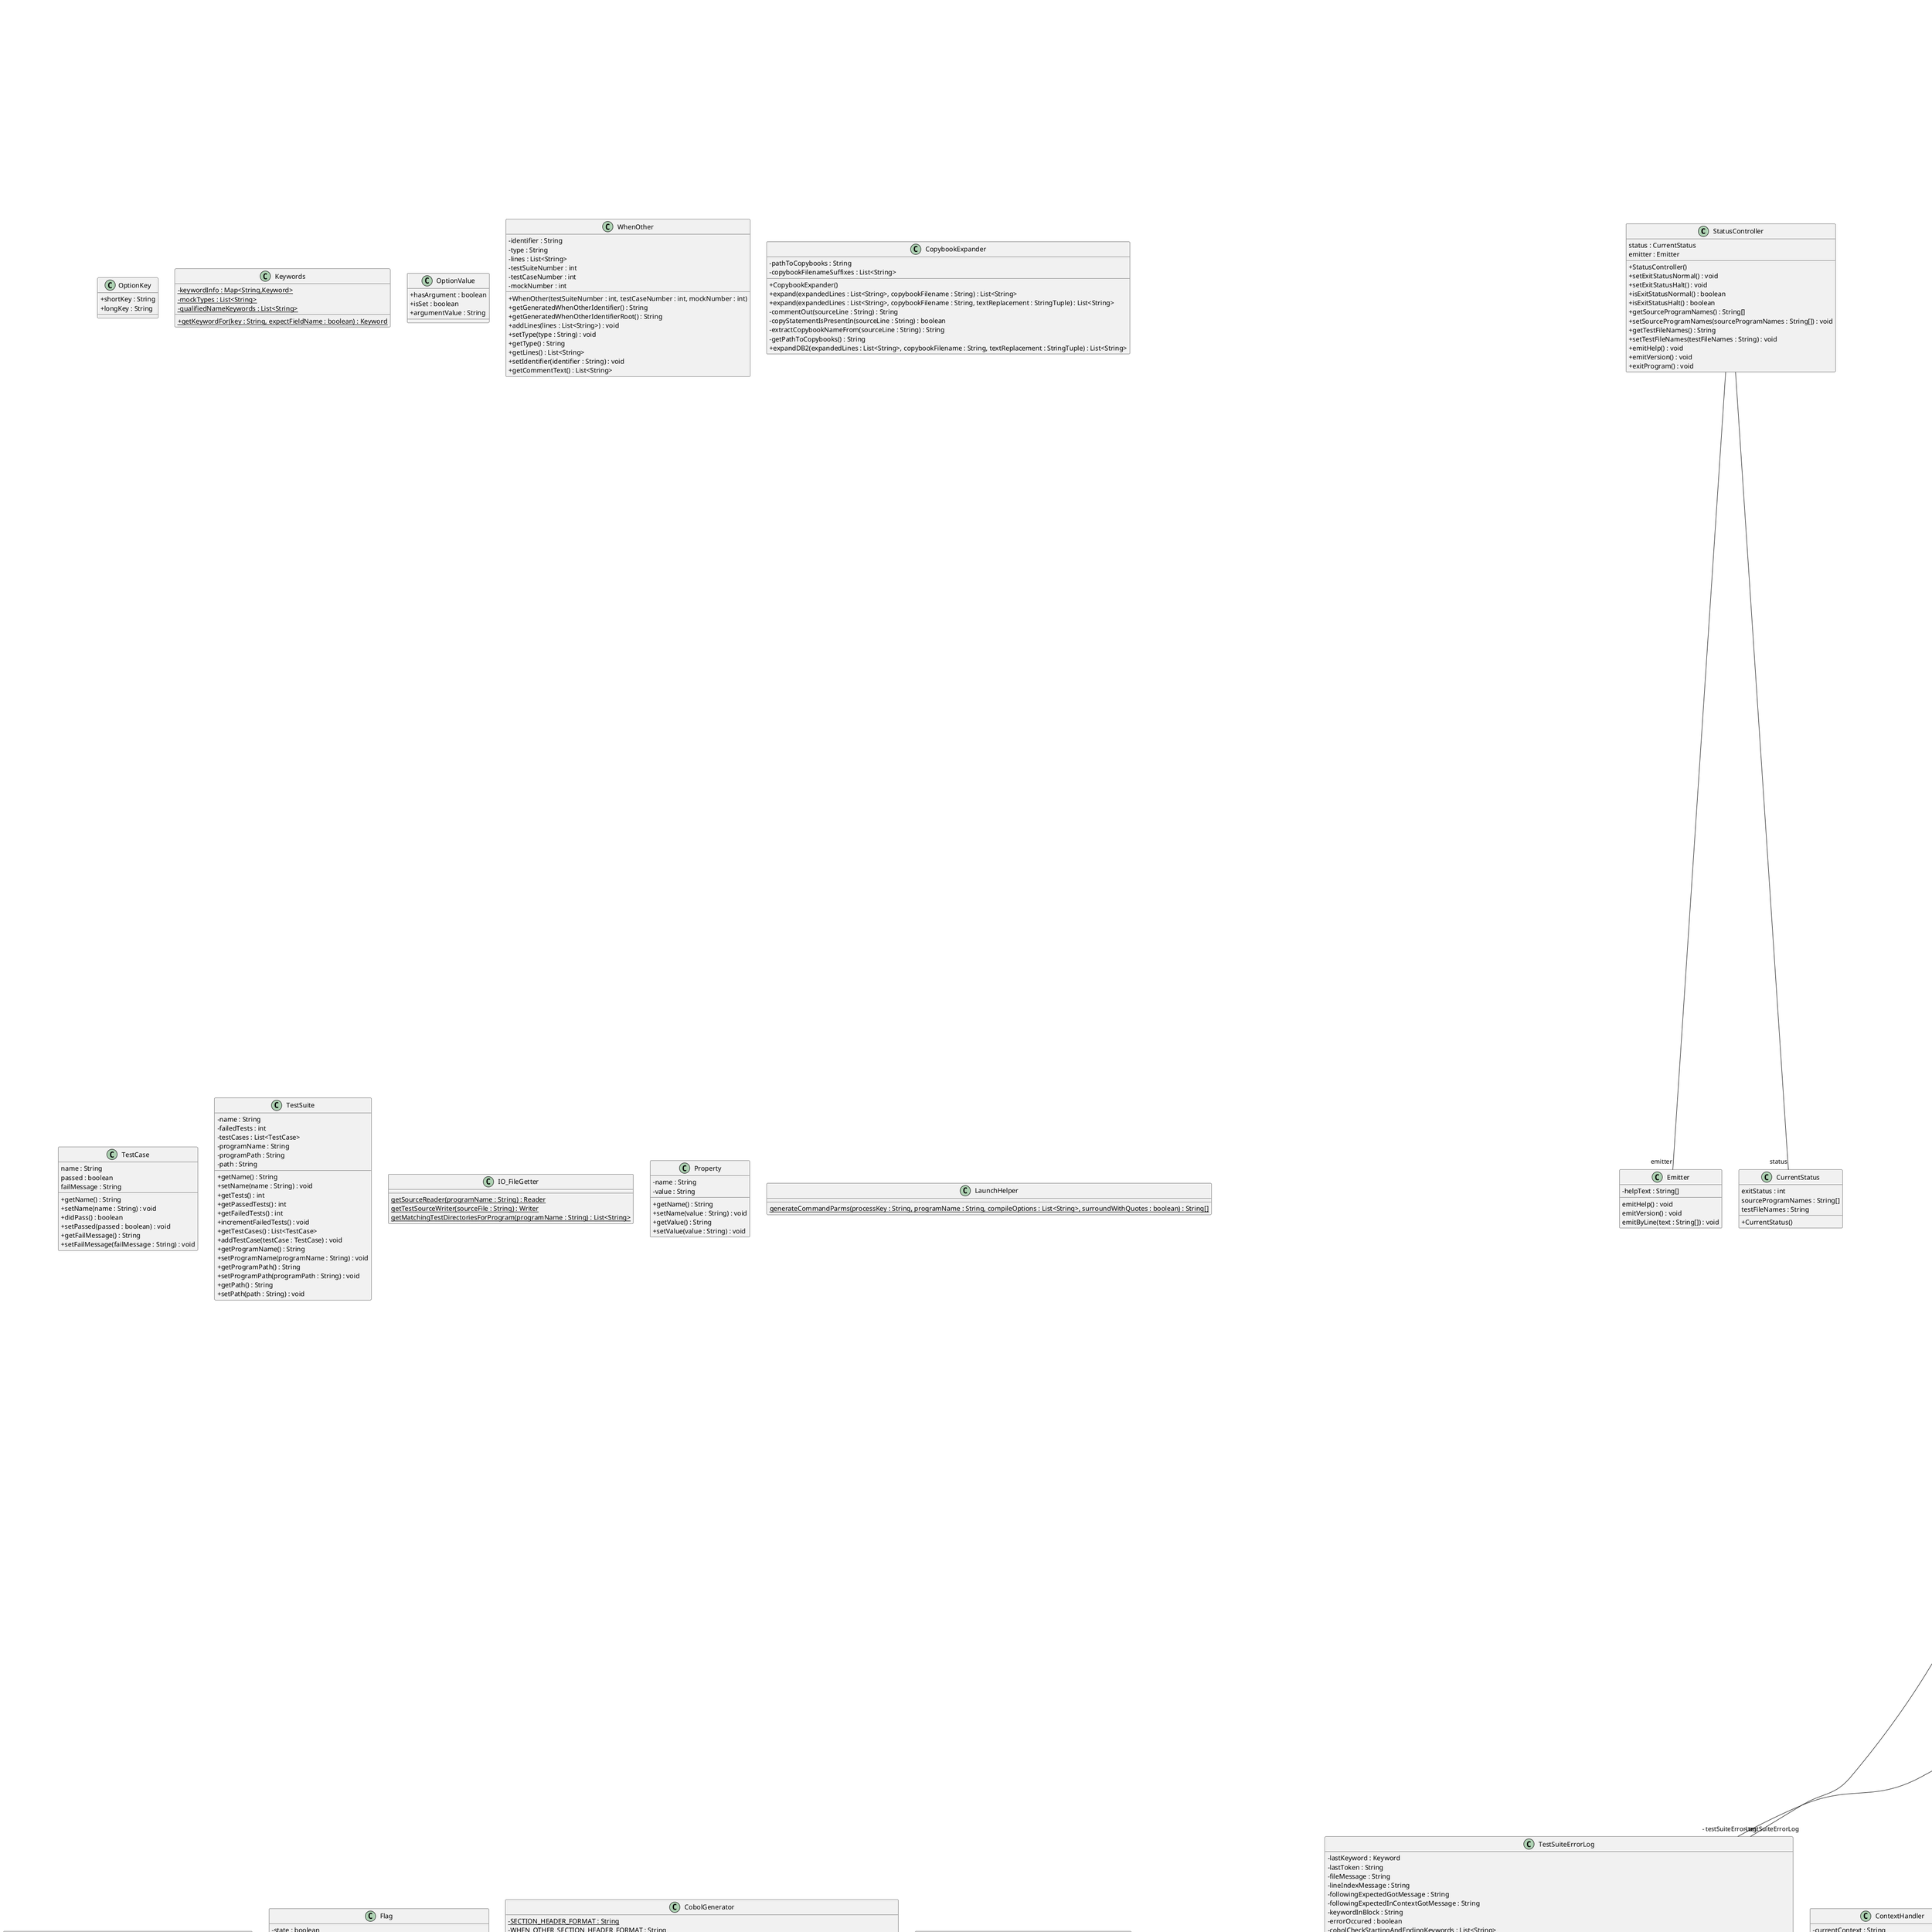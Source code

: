 @startuml
skinparam classAttributeIconSize 0
class StatusController{
status : CurrentStatus
emitter : Emitter
+ StatusController()
+ setExitStatusNormal() : void
+ setExitStatusHalt() : void
+ isExitStatusNormal() : boolean
+ isExitStatusHalt() : boolean
+ getSourceProgramNames() : String[]
+ setSourceProgramNames(sourceProgramNames : String[]) : void
+ getTestFileNames() : String
+ setTestFileNames(testFileNames : String) : void
+ emitHelp() : void
+ emitVersion() : void
+ exitProgram() : void
}
class Keyword{
- value : String
- validNextKeys : List<String>
- validNextKeysInContext : Map<String,List<String>>
- keywordAction : KeywordAction
+ Keyword(value : String, validNextKeys : List<String>, keywordAction : KeywordAction)
+ Keyword(value : String, validNextKeys : List<String>, validNextKeysInContext : Map<String,List<String>>, keywordAction : KeywordAction)
+ value() : String
+ getValidNextKeys(context : String) : List<String>
+ keywordAction() : KeywordAction
}
class VerifyMockCount{
- attachedMock : Mock
- expectedCount : String
- atLeast : boolean
- noMoreThan : boolean
- identifier : String
- type : String
- arguments : List<String>
- testSuiteFileName : String
- declarationLineNumberInOriginalFile : int
- declarationIndexNumberInOriginalFile : int
+ VerifyMockCount()
+ getExpectedCount() : String
+ isSetToAtLeast() : boolean
+ isSetToNoMoreThan() : boolean
+ getAttachedMock() : Mock
+ getIdentifier() : String
+ getType() : String
+ setType(type : String) : void
+ setIdentifier(identifier : String) : void
+ setAttachedMock(attachedMock : Mock) : void
+ setExpectedCount(expectedCount : String) : void
+ getTestSuiteFileName() : String
+ setTestSuiteFileName(testSuiteFileName : String) : void
+ getDeclarationLineNumberInOriginalFile() : int
+ setDeclarationLineNumberInOriginalFile(declarationLineNumberInOriginalFile : int) : void
+ getDeclarationIndexNumberInOriginalFile() : int
+ setDeclarationIndexNumberInOriginalFile(declarationIndexNumberInOriginalFile : int) : void
expectExact(expectedCount : String) : void
expectAtLeast(expectedCount : String) : void
expectNoMoreThan(expectedCount : String) : void
+ getArguments() : List<String>
+ addArgument(argument : String) : void
}
class OptionKey{
+ shortKey : String
+ longKey : String
}
class SectionOrParagraph{
- lines : List<String>
+ SectionOrParagraph()
addLine(line : String) : void
getLines() : List<String>
removeLines() : void
}
class LinuxProcessLauncher{
- processConfigKeyPrefix : String
+ LinuxProcessLauncher(processConfigKeyPrefix : String)
+ getProcessConfigKeyPrefix() : String
+ run(programName : String) : Process
}
LinuxProcessLauncher ..|> ProcessLauncher
class Keywords{
- {static} keywordInfo : Map<String,Keyword>
- {static} mockTypes : List<String>
- {static} qualifiedNameKeywords : List<String>
+ {static} getKeywordFor(key : String, expectFieldName : boolean) : Keyword
}
class KeywordExtractor{
- multiWordTokens : Map<String,List<String>>
- buffer : StringBuilder
- PERIOD : char
- COMMA : char
- DOUBLE_QUOTE : char
- SINGLE_QUOTE : char
- SPACE : char
- nextExpectedTokens : List<String>
- openQuote : boolean
- openParenthesis : boolean
- quoteDelimiter : char
- processingNumericLiteral : boolean
+ KeywordExtractor()
+ extractTokensFrom(sourceLine : String) : List<String>
- handleEndOfWord(sourceLine : String, tokens : List<String>, tokenOffset : int) : int
+ tokenListEndsDuringMultiToken(tokens : List<String>) : boolean
- isQuote(character : char) : boolean
- startNumericLiteral(buffer : StringBuilder, currentCharacter : char) : boolean
- isDecimalPoint(buffer : StringBuilder, currentCharacter : char, sourceLine : String, tokenOffset : int) : boolean
- getPreviousCharacterFromBuffer(buffer : StringBuilder) : char
- addTokenAndClearBuffer(buffer : StringBuilder, tokens : List<String>) : StringBuilder
}
KeywordExtractor ..|> TokenExtractor
class TableDocumentDto{
+ getDataTransferObject() : Object
- getHtmlHeader() : String
- getHtmlEnd() : String
}
TableDocumentDto --|> TableEmbedDto
class LauncherController{
- launcher : Launcher
- processOutputWriter : ProcessOutputWriter
+ LauncherController()
+ runTestProgram(programName : String, isLastRun : boolean) : int
}
class OptionValue{
+ hasArgument : boolean
+ isSet : boolean
+ argumentValue : String
}
class LineRepository{
- currentExpectFileIdentifier : String
- fileControlStatements : List<String>
- fileSectionStatements : List<String>
- fileIdentifiersAndStatuses : Map<String,String>
- copyTokens : List<String>
LineRepository()
getFileControlStatements() : List<String>
getFileSectionStatements() : List<String>
getFileIdentifiersAndStatuses() : Map<String,String>
getCopyTokens() : List<String>
setCopyTokens(copyTokens : List<String>) : void
addFileControlStatement(statement : String) : void
addFileSectionStatement(statement : String) : void
putFileIdentifierAndStatus(key : String, value : String) : void
addFileIdentifierWithNoStatus(identifier : String) : void
addStatusForLastSetIdentifier(status : String) : void
addCopyToken(token : String) : void
addAccumulatedTokensFromCopyStatementToCopyTokens(line : String) : void
addExpandedCopyStatementsToFileSectionStatements() : List<String>
addExpandedCopyDB2Statements(line : CobolLine) : List<String>
}
class WhenOther{
- identifier : String
- type : String
- lines : List<String>
- testSuiteNumber : int
- testCaseNumber : int
- mockNumber : int
+ WhenOther(testSuiteNumber : int, testCaseNumber : int, mockNumber : int)
+ getGeneratedWhenOtherIdentifier() : String
+ getGeneratedWhenOtherIdentifierRoot() : String
+ addLines(lines : List<String>) : void
+ setType(type : String) : void
+ getType() : String
+ getLines() : List<String>
+ setIdentifier(identifier : String) : void
+ getCommentText() : List<String>
}
class WriterController{
- cobolWriter : CobolWriter
+ WriterController(testSourceWriter : Writer)
+ WriterController(cobolWriter : CobolWriter)
+ startStoringLines() : void
+ stopStoringLines() : void
+ releaseStoredLines() : void
+ writeLine(line : String) : void
+ writeCommentedLine(line : String) : void
+ writeStubbedLine(line : String) : void
+ writeLines(lines : List<String>) : void
+ writeCommentedLines(lines : List<String>) : void
+ writeStubbedLines(lines : List<String>) : void
+ closeWriter(programName : String) : void
}
class WhenOtherGenerator{
- performFormat : String
generateWhenOtherCall(whenOther : WhenOther) : String
generateWhenOther(whenOther : WhenOther, withComments : boolean) : List<String>
- generateParagraphsForWhenOther(whenOther : WhenOther, withComments : boolean) : List<String>
}
class CobolReader{
- reader : BufferedReader
- state : State
- tokenExtractor : TokenExtractor
- previousLine : CobolLine
- previousMeaningfulLine : CobolLine
- currentLine : CobolLine
- nextLines : List<CobolLine>
- currentStatement : List<CobolLine>
- lineNumber : int
- lineJustEntered : String
- maxLineLength : int
+ CobolReader(sourceReader : BufferedReader)
getState() : State
getCurrentLine() : CobolLine
getPreviousLine() : CobolLine
getPreviousMeaningfulLine() : CobolLine
getCurrentStatement() : List<CobolLine>
+ getLineJustEntered() : String
hasStatementBeenRead() : boolean
getLineNumber() : int
readLine() : CobolLine
readStatementAsOneLine() : CobolLine
- setPreviousMeaningfulLine() : void
updateState() : void
close() : void
appendNextMeaningfulLineToCurrentLine(isFirstTime : Boolean) : CobolLine
appendToCurrentLine(appendString : String) : CobolLine
removePeriodFromCurrentLine() : CobolLine
addLineBeforeCurrentRead(line : String) : void
addLineAfterCurrentRead(line : String) : void
peekNextMeaningfulLine() : CobolLine
putNextLine(line : CobolLine) : void
putNextLine(line : String) : void
readTillEndOfStatement() : List<CobolLine>
readTillHitToken(token : String, ignoreTokenOnCurrentLine : boolean) : List<CobolLine>
isFlagSet(partOfProgram : String) : boolean
}
class CopybookExpander{
- pathToCopybooks : String
- copybookFilenameSuffixes : List<String>
+ CopybookExpander()
+ expand(expandedLines : List<String>, copybookFilename : String) : List<String>
+ expand(expandedLines : List<String>, copybookFilename : String, textReplacement : StringTuple) : List<String>
- commentOut(sourceLine : String) : String
- copyStatementIsPresentIn(sourceLine : String) : boolean
- extractCopybookNameFrom(sourceLine : String) : String
- getPathToCopybooks() : String
+ expandDB2(expandedLines : List<String>, copybookFilename : String, textReplacement : StringTuple) : List<String>
}
class TestSuiteParserController{
- testSuiteParser : TestSuiteParser
testSuiteConcatenator : TestSuiteConcatenator
- mockRepository : MockRepository
- beforeAfterRepo : BeforeAfterRepo
- mockGenerator : MockGenerator
- testSuiteReader : BufferedReader
- whenOtherGenerator : WhenOtherGenerator
- testSuiteErrorLog : TestSuiteErrorLog
- parsedTestSuiteLines : List<String>
- {static} workingStorageCopybookFilename : String
- {static} procedureDivisionResultCopybookFilename : String
- {static} procedureDivisionParagraphCopybookFilename : String
- {static} copyBookTokensWithPeriodAsDecimalPoint : String[]
- workingStorageHeader : String
- testCodePrefix : String
- workingStorageTestCodeHasBeenInserted : boolean
+ TestSuiteParserController(testFileNames : String)
+ TestSuiteParserController(reader : BufferedReader)
+ hasWorkingStorageTestCodeBeenInserted() : boolean
+ getWorkingStorageHeader() : String
+ concatenateTestSuites(programTestSuiteSubdirectory : String) : void
+ parseTestSuites(numericFields : NumericFields) : void
+ getWorkingStorageTestCode(fileSectionStatements : List<String>) : List<String>
+ getWorkingStorageMockCode() : List<String>
+ generateMockCountingFields() : List<String>
+ getProcedureDivisionTestCode() : List<String>
+ generateMockCountInitializer() : List<String>
+ generateMockSections(withComments : boolean) : List<String>
+ generateBeforeParagraph() : List<String>
+ generateAfterParagraph() : List<String>
+ generateBeforeAfterBranchParagraphs(withComments : boolean) : List<String>
+ generateCobolLinesForUnmockedCalls() : List<String>
+ mockExistsFor(identifier : String, type : String, arguments : List<String>) : boolean
+ generateMockPerformCalls(identifier : String, type : String, arguments : List<String>) : List<String>
+ getEndEvaluateLine() : List<String>
+ logUnusedMocks() : void
+ getBoilerplateCodeFromCopybooks(copybookFilename : String) : List<String>
+ closeTestSuiteReader() : void
+ prepareNextParse() : void
+ generateWhenOtherSectionOrParagraph(type : String, sectionOrParagraphlines : List<String>, sourceLine : String, identifier : String, withComments : boolean) : List<String>
}
class MockGenerator{
- testSuiteIdentifier : String
- testCaseIdentifier : String
- performFormat : String
- endEvaluateLine : String
- continueLine : String
+ {static} performUnMockPara : String
- countMockInitialWSHeader : String
- initializeMockCountParagraphHeader : String
generateWorkingStorageMockCountLines(mocks : List<Mock>) : List<String>
generateMockCountInitializer(mocks : List<Mock>) : List<String>
generateMockParagraphs(mocks : List<Mock>, withComments : boolean) : List<String>
generateMockPerformCalls(identifier : String, type : String, arguments : List<String>, mocks : List<Mock>) : List<String>
getEndEvaluateLine() : String
getContinueLine() : String
- generateMockCountValues(mocks : List<Mock>) : List<String>
- generateParagraphsForMock(mock : Mock, withComment : boolean) : List<String>
}
class TestCase{
name : String
passed : boolean
failMessage : String
+ getName() : String
+ setName(name : String) : void
+ didPass() : boolean
+ setPassed(passed : boolean) : void
+ getFailMessage() : String
+ setFailMessage(failMessage : String) : void
}
class Formatter{
- testSuiteKeyword : String
- passKeyword : String
- failPrefixKeyword : String
- failKeyword : String
- expectedKeyword : String
- verifyCompareKeywords : List<String>
- expectKeyword : String
- verifyKeyword : String
- testCasesExecutedText : String
- tokenExtractor : TokenExtractor
- expectTestSuiteName : boolean
- failData : String
- expectFailMessage : boolean
- expectWasMessage : boolean
- expectExpectedMessage : boolean
# dataTransferObject : DataTransferObject
- expectNumberPassed : boolean
- expectNumberFailed : boolean
+ Formatter(dataTransferObjectStyle : DataTransferObjectStyle)
+ {abstract} writeInFormat(path : String) : String
+ parseText(text : String, testSuitePackage : String) : void
- setTestCaseValues(line : String) : void
- getFailureType(line : String) : String
- instantiateBasedOnStyle(style : DataTransferObjectStyle) : DataTransferObject
}
class TestSuite{
- name : String
- failedTests : int
- testCases : List<TestCase>
- programName : String
- programPath : String
- path : String
+ getName() : String
+ setName(name : String) : void
+ getTests() : int
+ getPassedTests() : int
+ getFailedTests() : int
+ incrementFailedTests() : void
+ getTestCases() : List<TestCase>
+ addTestCase(testCase : TestCase) : void
+ getProgramName() : String
+ setProgramName(programName : String) : void
+ getProgramPath() : String
+ setProgramPath(programPath : String) : void
+ getPath() : String
+ setPath(path : String) : void
}
class Testcase{
- name : String
- assertions : String
- classname : String
- status : String
- time : String
- skipped : Skipped
- error : Error
- failure : Error
- systemOut : String
- systemErr : String
+ getSkipped() : Skipped
+ setSkipped(value : Skipped) : void
+ getError() : Error
+ setError(value : Error) : void
+ getFailure() : Error
+ setFailure(value : Error) : void
+ getSystemOut() : String
+ setSystemOut(value : String) : void
+ getSystemErr() : String
+ setSystemErr(value : String) : void
+ getName() : String
+ setName(value : String) : void
+ getAssertions() : String
+ setAssertions(value : String) : void
+ getClassname() : String
+ setClassname(value : String) : void
+ getStatus() : String
+ setStatus(value : String) : void
+ getTime() : String
+ setTime(value : String) : void
}
class IO_FileGetter{
{static} getSourceReader(programName : String) : Reader
{static} getTestSourceWriter(sourceFile : String) : Writer
{static} getMatchingTestDirectoriesForProgram(programName : String) : List<String>
}
class ArgumentHandler{
- options : Map<OptionKey,OptionValue>
- {static} LONG_OPT_PREFIX : String
- {static} SHORT_OPT_PREFIX : String
- {static} LONG_OPT_KEYWORD : String
- {static} ARGUMENT_REQUIRED_INDICATOR : char
- {static} canTakeMultipleArguments : List<String>
+ ArgumentHandler(args : String[], optionsString : String)
+ getValueFor(key : String) : String
+ isSet(key : String) : boolean
- storeOptionSettings(optionsString : String) : void
- processCommandLineArgumentArray(args : String[]) : void
+ loadArgProgramPaths() : void
- lookupOption(requestedOption : String) : OptionValue
- isKey(argValue : String) : boolean
- stripPrefix(argValue : String) : String
}
class ProcessOutputWriter{
testResultsFilePath : String
writeWasSuccesful : boolean
processInput : String
processError : String
xmlFormat : XMLFormat
htmlFormat : HTMLFormat
+ ProcessOutputWriter()
+ getTestResultsFilePath() : String
+ WriteWasSuccesful() : boolean
+ writeProcessOutputToTestResultsFile(proc : Process, format : TestOutputFormat, style : DataTransferObjectStyle, programName : String, outputToConsole : boolean, isLastRun : boolean) : void
- getProcessOut(proc : Process) : void
- writeOutPutToConsole() : void
- writeProcessOutputToFile(path : String) : boolean
- writeProcessOutputWithFormat(formatter : Formatter, programName : String, writeToFile : boolean) : void
- cleanupOldTestResults() : void
}
class Property{
- name : String
- value : String
+ getName() : String
+ setName(value : String) : void
+ getValue() : String
+ setValue(value : String) : void
}
class State{
- flags : Map<String,Flag>
+ State()
+ getFlags() : Map<String,Flag>
+ setFlagFor(key : String) : void
+ unsetFlagFor(key : String) : void
+ isFlagSetFor(key : String) : boolean
- mutuallyExclusiveFlagsFor(token : String, mutuallyExclusiveTokens : String) : void
- dependentFlagsFor(token : String, dependentTokens : String) : void
}
class LaunchHelper{
{static} generateCommandParms(processKey : String, programName : String, compileOptions : List<String>, surroundWithQuotes : boolean) : String[]
}
class CobolWriter{
writer : Writer
- currentLineIsComment : boolean
- maxLineLength : int
- storeLines : boolean
- storedLines : List<String>
- stubTag : String
+ CobolWriter(writer : Writer)
writeLine(line : String) : void
+ startStoringLines() : void
+ stopStoringLines() : void
+ releaseStoredLines() : void
writeCommentedLine(line : String) : void
writeStubbedLine(line : String) : void
writeFormattedLine(format : String, args : Object) : void
writeLines(lines : List<String>) : void
writeCommentedLines(lines : List<String>) : void
writeStubbedLines(lines : List<String>) : void
close() : void
- writeMultiLine(line : String, isComment : boolean, isRecursiveCall : boolean) : void
- getStringContinuationSign(line1 : String, line2 : String) : char
}
class PrepareMergeController{
+ {static} getSourceReader(programName : String) : Reader
+ {static} getTestSourceWriter(sourceFile : String) : Writer
+ {static} getTestSourceOutPath() : String
+ {static} getMatchingTestDirectoriesForProgram(programName : String) : List<String>
}
class Flag{
- state : boolean
- mutuallyExclusiveFlags : List<Flag>
- dependentFlags : List<Flag>
+ Flag()
+ setMutuallyExclusiveFlags(mutuallyExclusiveFlags : List<Flag>) : void
+ setDependentFlags(dependentFlags : List<Flag>) : void
+ isSet() : boolean
+ set() : void
+ unset() : void
}
class Launcher{
launchProgram(launcher : ProcessLauncher, programPath : String, postLaunchAction : Consumer<Process>) : int
launchProgram(launcher : ProcessLauncher, programPath : String) : int
+ getPlatformSpecificLauncher(platform : Platform) : ProcessLauncher
}
class ArgumentHandlerController{
argumentHandler : ArgumentHandler
+ ArgumentHandlerController(args : String[])
+ ArgumentHandlerController(args : String[], optionsString : String)
+ loadSettingsFromArguments() : void
+ isKeySet(key : String) : boolean
+ getKeyValue(key : String) : String
}
class Testsuite{
- name : String
- tests : String
- disabled : String
- errors : String
- failures : String
- hostname : String
- testsuiteId : String
- testsuitePackage : String
- skipped : String
- time : String
- timestamp : String
- properties : Properties
- testcase : List<Testcase>
- systemOut : String
- systemErr : String
+ getProperties() : Properties
+ setProperties(value : Properties) : void
+ getTestcase() : List<Testcase>
+ setTestcase(value : List<Testcase>) : void
+ addTestCase(value : Testcase) : void
+ getSystemOut() : String
+ setSystemOut(value : String) : void
+ getSystemErr() : String
+ setSystemErr(value : String) : void
+ getName() : String
+ setName(value : String) : void
+ getTests() : String
+ setTests(value : String) : void
+ getDisabled() : String
+ setDisabled(value : String) : void
+ getErrors() : String
+ setErrors(value : String) : void
+ getFailures() : String
+ setFailures(value : String) : void
+ getHostname() : String
+ setHostname(value : String) : void
+ getID() : String
+ setID(value : String) : void
+ getTestsuitePackage() : String
+ setTestsuitePackage(value : String) : void
+ getSkipped() : String
+ setSkipped(value : String) : void
+ getTime() : String
+ setTime(value : String) : void
+ getTimestamp() : String
+ setTimestamp(value : String) : void
}
class Emitter{
- helpText : String[]
emitHelp() : void
emitVersion() : void
emitByLine(text : String[]) : void
}
class EnvironmentSetup{
loadConfigurationSettings(configFileFromCommandLine : String) : void
setLogLevel(logLevelFromCommandLine : String) : void
}
class XMLFormat{
+ XMLFormat(dataTransferObjectStyle : DataTransferObjectStyle)
+ writeInFormat(path : String) : String
}
XMLFormat --|> Formatter
class BeforeAfterRepo{
beforeEachItems : List<BeforeAfterItem>
beforeEachEvaluationGenerator : EvaluationGenerator
afterEachItems : List<BeforeAfterItem>
afterEachEvaluationGenerator : EvaluationGenerator
testCodePrefix : String
- {static} BEFORE_EACH_BRANCH_NAME : String
- {static} AFTER_EACH_BRANCH_NAME : String
- {static} TESTSUITE_NAME_VARIABLE : String
- {static} PERFORM_LINE : String
- {static} BEFORE_EACH_PARAGRAPH_NAME : String
- {static} AFTER_EACH_PARAGRAPH_NAME : String
+ BeforeAfterRepo()
addBeforeEachItem(id : int, testSuiteName : String, lines : List<String>) : void
addAfterEachItem(id : int, testSuiteName : String, lines : List<String>) : void
getBeforeEachParagraphLines() : List<String>
getAfterEachParagraphLines() : List<String>
getAllBranchingParagraphs(withComments : boolean) : List<String>
}
class MockRepository{
- mocks : List<Mock>
+ addMock(mock : Mock) : void
+ getMocks() : List<Mock>
+ mockExistsFor(identifier : String, type : String, arguments : List<String>) : boolean
+ getMockFor(identifier : String, type : String, testSuite : String, testCase : String, arguments : List<String>) : Mock
- mockAlreadyExist(mock : Mock) : boolean
}
class DataTransferObject{
testSuiteIndex : int
testCaseIndex : int
testInstance : TestInstance
lastProgram : String
+ moveToNextTestSuite() : void
+ moveToNextTestCase() : void
+ getDataTransferObject() : Object
+ setNumberOfAllTests(numberofTests : String) : void
+ setNumberOffAllFailures(numberOfFailures : String) : void
+ setCurrentTestSuiteName(name : String) : void
+ setCurrentTestSuiteTests(numberofTests : String) : void
+ setCurrentTestSuiteFailures(numberOfFailures : String) : void
+ setCurrentTestSuitePackage(testSuitePackage : String) : void
+ setCurrentTestCaseName(name : String) : void
+ setCurrentTestCaseFailure(message : String, type : String) : void
+ setCounts() : void
+ setCurrentTestCaseErrorMessage(message : String, type : String) : void
}
class JUnitDto{
- testsuites : Testsuites
+ getTestsuites() : Testsuites
+ setTestsuites(value : Testsuites) : void
+ setTestCounts() : void
+ moveToNextTestSuite() : void
+ moveToNextTestCase() : void
+ getDataTransferObject() : Object
+ setNumberOfAllTests(numberofTests : String) : void
+ setNumberOffAllFailures(numberOfFailures : String) : void
+ setCurrentTestSuiteName(name : String) : void
+ setCurrentTestSuiteTests(numberofTests : String) : void
+ setCurrentTestSuiteFailures(numberOfFailures : String) : void
+ setCurrentTestSuitePackage(testSuitePackage : String) : void
+ setCurrentTestCaseName(name : String) : void
+ setCurrentTestCaseFailure(message : String, type : String) : void
+ setCurrentTestCaseErrorMessage(message : String, type : String) : void
}
JUnitDto --|> DataTransferObject
class Error{
- message : String
- type : String
- text : String
+ getMessage() : String
+ setMessage(value : String) : void
+ getType() : String
+ setType(value : String) : void
+ getText() : String
+ setText(value : String) : void
}
class CobolGenerator{
- {static} SECTION_HEADER_FORMAT : String
- {static} WHEN_OTHER_SECTION_HEADER_FORMAT : String
- {static} PARAGRAPH_HEADER_FORMAT : String
- {static} ENDING_PERIOD : String
{static} generateParagraphLines(identifier : String, commentLines : List<String>, bodyLines : List<String>) : List<String>
{static} generateCommentBlock(body : String) : List<String>
{static} getInjectStartTagComment() : String
{static} getInjectEndTagComment() : String
{static} getContinueStatement() : String
{static} addStartAndEndTags(lines : List<String>) : void
{static} generateWhenOtherLines(identifier : String, type : String, commentLines : List<String>, bodyLines : List<String>) : List<String>
}
class HTMLFormat{
+ HTMLFormat(dataTransferObjectStyle : DataTransferObjectStyle)
+ writeInFormat(path : String) : String
}
HTMLFormat --|> Formatter
class BeforeAfterItem{
name : String
testSuite : String
lines : List<String>
BeforeAfterItem(name : String, testSuite : String, lines : List<String>)
}
class TestSuiteErrorLog{
- lastKeyword : Keyword
- lastToken : String
- fileMessage : String
- lineIndexMessage : String
- followingExpectedGotMessage : String
- followingExpectedInContextGotMessage : String
- keywordInBlock : String
- errorOccured : boolean
- cobolCheckStartingAndEndingKeywords : List<String>
- errorLogPath : String
- errorLogMessages : String
+ TestSuiteErrorLog()
+ hasErrorOccured() : boolean
+ getErrorMessages() : String
+ getLastKeywordValue() : String
+ checkExpectedTokenSyntax(currentKeyword : Keyword, currentToken : String, currentFile : String, lineNumber : int, lineIndex : int) : boolean
+ checkSyntaxInsideBlock(blockKeyword : String, cobolLines : List<String>, tokenExtractor : TokenExtractor, currentFile : String, lineNumber : int) : void
+ logIdenticalMocks(mock : Mock) : void
+ logVerifyReferencesNonExistentMock(verify : VerifyMockCount) : void
+ logUnusedMocks(mocks : List<Mock>) : void
+ logVariableTypeMismatch(expectedType : String, actualType : String, currentFile : String, lineNumber : int, lineIndex : int) : void
- outputError(error : String) : void
- displayErrorType(errorType : ErrorTypes) : String
- getTestSuiteParserErrorLogPath() : String
- initializeTestSuiteErrorLogWriter(path : String) : void
}
class EvaluationItem{
arguments : String[]
lines : String[]
EvaluationItem(lines : String[], arguments : String)
}
class ContextHandler{
- {static} currentContext : String
- {static} keyword : Keyword
- {static} startAndEndOfContexts : Map<String,List<String>>
+ {static} tryEnterContext(keyword : String) : void
+ {static} tryExitingContext(keyword : String) : void
+ {static} forceContextExit() : void
+ {static} insideOfContext() : boolean
+ {static} getCurrentContext() : String
+ {static} doesKeyEndContext(key : String) : boolean
}
class Mock{
- identifier : String
- type : String
- lines : List<String>
- arguments : List<String>
- scope : MockScope
- isUsed : boolean
- testSuiteName : String
- testCaseName : String
- testSuiteNumber : int
- testCaseNumber : int
- mockNumber : int
- testSuiteFileName : String
- declarationLineNumberInOriginalFile : int
- declarationIndexNumberInOriginalFile : int
+ Mock(testSuiteName : String, testCaseName : String, testSuiteNumber : int, testCaseNumber : int, mockNumber : int)
+ getGeneratedMockIdentifierRoot() : String
+ getGeneratedMockIdentifier() : String
+ getGeneratedMockCountIdentifier() : String
+ getGeneratedMockCountExpectedIdentifier() : String
+ getGeneratedMockStringIdentifierName() : String
+ getMockDisplayString() : String
+ getMockDescription() : String
+ getCommentText() : List<String>
+ getIdentifier() : String
+ getType() : String
+ getLines() : List<String>
+ getArguments() : List<String>
+ getScope() : MockScope
+ isUsed() : boolean
+ getTestSuiteName() : String
+ getTestCaseName() : String
+ setIdentifier(identifier : String) : void
+ setType(type : String) : void
+ setScope(scope : MockScope) : void
+ markAsUsed() : void
+ addLine(line : String) : void
+ addLines(lines : List<String>) : void
+ addArgument(argument : String) : void
+ getTestSuiteFileName() : String
+ setTestSuiteFileName(testSuiteFileName : String) : void
+ getDeclarationLineNumberInOriginalFile() : int
+ setDeclarationLineNumberInOriginalFile(declarationLineNumberInOriginalFile : int) : void
+ getDeclarationIndexNumberInOriginalFile() : int
+ setDeclarationIndexNumberInOriginalFile(declarationIndexNumberInOriginalFile : int) : void
- getArgumentText() : String
}
class Properties{
- property : List<Property>
+ getProperty() : List<Property>
+ setProperty(value : List<Property>) : void
}
class EnvironmentSetupController{
environmentSetup : EnvironmentSetup
+ EnvironmentSetupController()
+ runSetup(configFileFromCommandLine : String, logLevelFromCommandLine : String) : void
}
class InterpreterController{
- reader : CobolReader
- lineRepository : LineRepository
- numericFields : NumericFields
- tokenExtractor : TokenExtractor
- hasReadLine : boolean
- possibleMockIdentifier : String
- possibleMockType : String
- possibleMockArgs : List<String>
- extractedCopyBook : List<String>
- insideSectionOrParagraphMockBody : boolean
- currentDataStructure : TreeMap<Integer,String>
- stubTag : String
- sectionOrParagraph : SectionOrParagraph
+ InterpreterController(sourceReader : BufferedReader)
+ getFileSectionStatements() : List<String>
+ getFileControlStatements() : List<String>
+ getFileIdentifiersAndStatuses() : Map<String,String>
+ getCopyTokens() : List<String>
+ getNumericFieldDataTypeFor(fieldName : String) : DataType
+ getNumericFields() : NumericFields
+ getTokensForCurrentLine() : List<String>
+ getCurrentStatement() : List<String>
+ getCurrentLineAsStatement() : CobolLine
+ hasStatementBeenRead() : boolean
+ isReading(partOfProgram : String) : boolean
+ didLineJustEnter(partOfProgram : String) : boolean
+ hasReaderStateChanged() : boolean
+ currentLineContains(str : String) : boolean
+ isCurrentComponentMockable() : boolean
+ getPossibleMockIdentifier() : String
+ getPossibleMockType() : String
+ getPossibleMockArgs() : List<String>
+ isInsideSectionOrParagraphMockBody() : boolean
+ setInsideSectionOrParagraphMockBody(insideSectionOrParagraphMockBody : boolean) : void
+ shouldCurrentLineBeParsed() : boolean
+ shouldCurrentLineBeStubbed() : boolean
+ shouldCurrentStatementBeStubbed() : boolean
+ isCurrentLineEndingSectionOrParagraph() : boolean
+ isCurrentLineEndingWorkingStorageSection() : boolean
+ canWriteEndEvaluateBeforeCurrentLine() : boolean
+ interpretNextLine() : String
+ closeReader() : void
- updateDependencies(line : CobolLine) : void
- updateDecimalPointIsComma(line : CobolLine) : void
- updateReplaceStatement(line : CobolLine) : void
- updatePossibleMock(line : CobolLine) : void
- updatePossibleStub(line : CobolLine) : void
- tryReadBatchFileIOStatement() : void
- updateNumericFields(line : CobolLine) : void
- generateVariableNameBasedOnDataStructure(dataStructure : TreeMap<Integer,String>) : String
- updateLineRepository(line : CobolLine) : void
- updateLineRepoBySelectToken(line : CobolLine) : void
- updateLineRepoByFileStatusToken(line : CobolLine) : void
- updateLineRepoByCopyStatement() : void
- updateCBLOptions(line : CobolLine) : void
- peekNextMeaningfulLineAndGetTokenAtIndex0() : String
- convertToStrings(lines : List<CobolLine>) : List<String>
- resetPossibleMockValues() : void
+ getSectionOrParagraphLines() : List<String>
+ removeSectionOrParagraphLines() : void
+ addSectionOrParagraphLine() : void
+ addSectionOrParagraphLine(line : String) : void
+ addSectionOrParagraphLines(lines : List<String>) : void
}
class TestInstance{
- testSuites : List<TestSuite>
- testingPrograms : String
- testSuiteNumber : int
- testSuiteNumberFailed : int
- testCaseNumber : int
- testCaseNumberFailed : int
+ getTestSuites() : List<TestSuite>
+ addTestSuite(testSuite : TestSuite) : void
+ getTestingPrograms() : String
+ getTestSuiteNumber() : int
+ getTestSuiteNumberPassed() : int
+ getTestSuiteNumberFailed() : int
+ incrementFailedTestSuites() : void
+ getTestCaseNumber() : int
+ getTestCaseNumberPassed() : int
+ getTestCaseNumberFailed() : int
}
class StringTokenizerExtractor{
- {static} delimiters : String
- {static} expectedTokens : Map<String,List<String>>
+ StringTokenizerExtractor()
+ extractTokensFrom(sourceLine : String) : List<String>
- swapStringsOutWithMappedTokens(line : String, stringTokensToString : Map<String,String>) : String
- swapMappedTokensOutWithSavedStrings(tokens : List<String>, stringTokensToString : Map<String,String>) : void
}
StringTokenizerExtractor ..|> TokenExtractor
class WindowsProcessLauncher{
- processConfigKeyPrefix : String
+ WindowsProcessLauncher(processConfigKeyPrefix : String)
+ getProcessConfigKeyPrefix() : String
+ run(programName : String) : Process
}
WindowsProcessLauncher ..|> ProcessLauncher
class CurrentStatus{
exitStatus : int
sourceProgramNames : String[]
testFileNames : String
+ CurrentStatus()
}
class Skipped{
- message : String
+ getMessage() : String
+ setMessage(value : String) : void
}
class TestSuiteParser{
- keywordExtractor : KeywordExtractor
- testSuiteWritingStyle : TestSuiteWritingStyle
- testSuiteTokens : List<String>
- testNamesHierarchy : HashMap<String,HashSet<String>>
- currentTestSuiteLine : String
- fileLineNumber : int
- fileLineIndexNumber : int
- currentTestSuiteRealFile : String
- oldTestSuiteRealFile : String
- currentFieldName : String
- testSuiteErrorLog : TestSuiteErrorLog
- beforeAfterRepo : BeforeAfterRepo
mockRepository : MockRepository
- currentMock : Mock
- parsingDataUsing : String
- mockNumber : int
- expectMockIdentifier : boolean
expectUsing : boolean
expectMockArguments : boolean
- ignoreCobolStatementAndFieldNameKeyAction : boolean
- currentVerify : VerifyMockCount
- verifyInProgress : boolean
- testCodePrefix : String
- emptyTestSuite : boolean
- cobolStatementInProgress : boolean
- expectInProgress : boolean
- toBeInProgress : boolean
- boolean88LevelCompare : boolean
- expectTestsuiteName : boolean
- expectTestcaseName : boolean
- fieldNameForExpect : String
- possibleQualifiedName : boolean
- expectQualifiedName : boolean
- expectedValueToCompare : String
- reverseCompare : boolean
- greaterThanComparison : boolean
- lessThanComparison : boolean
- nextAction : KeywordAction
- currentTestSuiteName : String
- testSuiteNumber : int
- currentTestCaseName : String
- testCaseNumber : int
- expectNumericCompare : boolean
- whenOtherNumber : int
- {static} COBOL_PERFORM_INITIALIZE : String
- {static} COBOL_DISPLAY_TESTSUITE : String
- {static} COBOL_DISPLAY_NAME : String
- {static} COBOL_STORE_TESTCASE_NAME_1 : String
- {static} COBOL_STORE_TESTCASE_NAME_2 : String
- {static} COBOL_STORE_TESTSUITE_NAME_1 : String
- {static} COBOL_STORE_TESTSUITE_NAME_2 : String
- {static} COBOL_PERFORM_BEFORE : String
- {static} COBOL_PERFORM_INITIALIZE_MOCK_COUNT : String
- {static} COBOL_INCREMENT_TEST_CASE_COUNT : String
- {static} COBOL_SET_NORMAL_OR_REVERSE_COMPARE : String
- {static} COBOL_SET_COMPARE_NUMERIC : String
- {static} COBOL_SET_COMPARE_88_LEVEL : String
- {static} COBOL_SET_RELATION : String
- {static} COBOL_MOVE_FIELDNAME_TO_ACTUAL : String
- {static} COBOL_MOVE_FIELDNAME_TO_ACTUAL_NUMERIC : String
- {static} COBOL_MOVE_EXPECTED_ALPHANUMERIC_LITERAL_1 : String
- {static} COBOL_MOVE_EXPECTED_ALPHANUMERIC_LITERAL_2 : String
- {static} COBOL_MOVE_EXPECTED_NUMERIC_LITERAL : String
- {static} COBOL_SET_ACTUAL_88_VALUE_1 : String
- {static} COBOL_SET_ACTUAL_88_VALUE_2 : String
- {static} COBOL_SET_ACTUAL_88_VALUE_3 : String
- {static} COBOL_SET_ACTUAL_88_VALUE_4 : String
- {static} COBOL_SET_ACTUAL_88_VALUE_5 : String
- {static} COBOL_SET_ACTUAL_88_VALUE_6 : String
- {static} COBOL_SET_ACTUAL_88_VALUE_7 : String
- {static} COBOL_SET_EXPECTED_88_VALUE_1 : String
- {static} COBOL_SET_EXPECTED_88_VALUE_2 : String
- {static} COBOL_SET_EXPECTED_88_VALUE_3 : String
- {static} COBOL_SET_EXPECTED_88_VALUE_4 : String
- {static} COBOL_SET_EXPECTED_88_VALUE_5 : String
- {static} COBOL_SET_EXPECTED_88_VALUE : String
- {static} COBOL_SET_ALPHANUMERIC_COMPARE : String
- {static} COBOL_CHECK_EXPECTATION : String
- {static} COBOL_PERFORM_AFTER : String
- {static} ELEVEN_LEADING_SPACES : String
- {static} COBOL_SET_ACTUAL_MOCK_ACCESSES : String
- {static} COBOL_SET_EXPECTED_MOCK_ACCESSES : String
- {static} COBOL_SET_MOCK_OPERATION : String
- {static} COBOL_SET_VERIFY_EXACT : String
- {static} COBOL_SET_VERIFY_AT_LEAST : String
- {static} COBOL_SET_VERIFY_NO_MORE_THAN : String
- {static} COBOL_PERFORM_ASSERT_ACCESS : String
- {static} COBOL_MOVE : String
- {static} RELATION_EQ : String
- {static} RELATION_GT : String
- {static} RELATION_LT : String
- {static} NORMAL : String
- {static} REVERSE : String
- cobolStatement : StringBuffer
- numericFields : NumericFields
+ TestSuiteParser(keywordExtractor : KeywordExtractor, mockRepository : MockRepository, beforeAfterRepo : BeforeAfterRepo, testSuiteErrorLog : TestSuiteErrorLog)
+ getParsedTestSuiteLines(testSuiteReader : BufferedReader, numericFieldsList : NumericFields) : List<String>
+ containStopValue(testSuiteToken : String) : boolean
- removeToken(lines : List<String>, token : String) : List<String>
- getNextTokenFromTestSuite(testSuiteReader : BufferedReader) : String
- readNextLineFromTestSuite(testSuiteReader : BufferedReader) : String
- getWritingStyleOfLine(line : String) : TestSuiteWritingStyle
- handleEndOfMockStatement(testSuiteReader : BufferedReader, testSuiteToken : String, skipCurrentToken : boolean, tracker : TokenTracker) : void
+ handleEndOfVerifyStatement(parsedTestSuiteLines : List<String>, tracker : TokenTracker) : void
- getCallArgument(referenceType : String, value : String) : String
+ getTestInitializationLine() : String
+ addTestSuiteNamelines(testSuiteName : String, parsedTestSuiteLines : List<String>) : void
+ addTestCaseNameLines(testCaseName : String, parsedTestSuiteLines : List<String>) : void
+ addPerformBeforeEachLine(parsedTestSuiteLines : List<String>) : void
+ addPerformAfterEachLine(parsedTestSuiteLines : List<String>) : void
addIncrementTestCaseCountLine(parsedTestSuiteLines : List<String>) : void
addTestCodeForAssertion(parsedTestSuiteLines : List<String>, numericFields : NumericFields) : void
addTestCodeFor88LevelEqualityCheck(parsedTestSuiteLines : List<String>) : void
addSetNormalOrReverseCompare(parsedTestSuiteLines : List<String>) : void
addLinesForCurrentVerifyStatement(parsedTestSuiteLines : List<String>) : void
addFinalLines(parsedTestSuiteLines : List<String>) : void
fieldIsANumericDataType(fieldNameForExpect : String) : boolean
appendTokenToCobolStatement(testSuiteToken : String) : void
addUserWrittenCobolStatement(parsedTestSuiteLines : List<String>) : void
- getLinesUntilKeywordHit(testSuiteReader : BufferedReader, endingKeyword : String, currentKey : String, skipCurrentToken : boolean) : List<String>
- initializeCobolStatement() : void
+ getCurrentTestSuiteName() : String
+ getCurrentTestCaseName() : String
+ getCobolStatement() : String
+ getCurrentFieldName() : String
+ getWhenOtherSectionOrParagraph(type : String, lines : List<String>, itdentifier : String, withComments : boolean) : WhenOther
}
class TokenTracker{
summizedTokensForArgument : String
parseDataUsingForSummizedTokens : String
lastAddedTokenToArgumentIsQualifier : boolean
+ reset() : void
+ toString() : String
}
class TableEmbedDto{
result : String
- htmlCharacterEntityMap : Map<String,String>
+ getDataTransferObject() : Object
- getHeader() : String
- getTime() : String
- getTestOverView() : String
- generateHtmlForTestSuite(testSuite : TestSuite) : String
- formatGeneratedArtifacts(testSuite : TestSuite) : String
- generateHtmlForTestCase(testCase : TestCase) : String
- initializeHtmlCharacterEntitiesMap() : void
- setHtmlCharacterEnities(input : String) : String
}
TableEmbedDto --|> DataTransferObject
class Testsuites{
- disabled : String
- errors : String
- failures : String
- name : String
- tests : String
- time : String
- testsuite : List<Testsuite>
+ getTestsuites() : List<Testsuite>
+ setTestsuite(value : List<Testsuite>) : void
+ addTestSuite(value : Testsuite) : void
+ getDisabled() : String
+ setDisabled(value : String) : void
+ getErrors() : String
+ setErrors(value : String) : void
+ getFailures() : String
+ setFailures(value : String) : void
+ getName() : String
+ setName(value : String) : void
+ getTests() : String
+ setTests(value : String) : void
+ getTime() : String
+ setTime(value : String) : void
}
class EvaluationGenerator{
- EVALUATE_START : String
- WHEN_FORMAT1 : String
- WHEN_FORMAT2 : String
- PERFORM_FORMAT : String
- WHEN_OTHER_LINE : String
- END_EVALUATE_LINE : String
- ANY_KEYWORD : String
- ALSO_KEYWORD : String
argumentIdentifiers : String[]
evaluationItems : List<EvaluationItem>
+ EvaluationGenerator(argumentIdentifiers : String)
+ containsItems() : boolean
+ addEvaluationItem(line : String, arguments : String) : void
+ addEvaluationItem(lines : String[], arguments : String) : void
+ getEvaluationLines(withWhenOther : boolean, whenOtherLines : Collection<String>, withEndEvaluate : boolean) : List<String>
- getEvaluationHeader() : List<String>
- getEvaluationBody() : List<String>
}
class TestSuiteConcatenator{
- testFileNames : String
+ TestSuiteConcatenator(testFileNames : String)
concatenateTestSuites(programTestSuiteSubdirectory : String) : Reader
}
StatusController--"status" CurrentStatus
StatusController--"emitter" Emitter
Keyword--"- keywordAction" KeywordAction
VerifyMockCount--"- attachedMock" Mock
LauncherController--"- launcher" Launcher
LauncherController--"- processOutputWriter" ProcessOutputWriter
WriterController--"- cobolWriter" CobolWriter
CobolReader--"- state" State
TestSuiteParserController--"- testSuiteParser" TestSuiteParser
TestSuiteParserController--"testSuiteConcatenator" TestSuiteConcatenator
TestSuiteParserController--"- mockRepository" MockRepository
TestSuiteParserController--"- beforeAfterRepo" BeforeAfterRepo
TestSuiteParserController--"- mockGenerator" MockGenerator
TestSuiteParserController--"- whenOtherGenerator" WhenOtherGenerator
TestSuiteParserController--"- testSuiteErrorLog" TestSuiteErrorLog
Formatter--"# dataTransferObject" DataTransferObject
Testcase--"- skipped" Skipped
Testcase--"- error" Error
Testcase--"- failure" Error
ProcessOutputWriter--"xmlFormat" XMLFormat
ProcessOutputWriter--"htmlFormat" HTMLFormat
ArgumentHandlerController--"argumentHandler" ArgumentHandler
Testsuite--"- properties" Properties
BeforeAfterRepo--"beforeEachEvaluationGenerator" EvaluationGenerator
BeforeAfterRepo--"afterEachEvaluationGenerator" EvaluationGenerator
DataTransferObject--"testInstance" TestInstance
JUnitDto--"- testsuites" Testsuites
TestSuiteErrorLog--"- lastKeyword" Keyword
ContextHandler--"- {static} keyword" Keyword
Mock--"- scope" MockScope
EnvironmentSetupController--"environmentSetup" EnvironmentSetup
InterpreterController--"- reader" CobolReader
InterpreterController--"- lineRepository" LineRepository
InterpreterController--"- sectionOrParagraph" SectionOrParagraph
TestSuiteParser--"- keywordExtractor" KeywordExtractor
TestSuiteParser--"- testSuiteWritingStyle" TestSuiteWritingStyle
TestSuiteParser--"- testSuiteErrorLog" TestSuiteErrorLog
TestSuiteParser--"- beforeAfterRepo" BeforeAfterRepo
TestSuiteParser--"mockRepository" MockRepository
TestSuiteParser--"- currentMock" Mock
TestSuiteParser--"- currentVerify" VerifyMockCount
TestSuiteParser--"- nextAction" KeywordAction
interface ProcessLauncher{
getProcessConfigKeyPrefix() : String
run(programName : String) : Process
}
enum Area{
NONE
SEQUENCE_NUMBER
INDICATOR
A
B
}
enum MockScope{
Local
Global
}
enum TestSuiteWritingStyle{
Freeform
Strict
}
enum DataTransferObjectStyle{
directOutput
tableDocument
tableEmbed
JUnit
}
enum ErrorTypes{
SYNTAX_ERROR
RUNTIME_ERROR
WARNING
}
enum KeywordAction{
NONE
ACTUAL_FIELDNAME
BOOLEAN_COMPARE
COBOL_STATEMENT
EXPECTED_VALUE
FIELDNAME
IGNORE
NEW_TESTCASE
REVERSE_LOGIC
TESTSUITE_NAME
}
enum TestOutputFormat{
txt
xml
html
}
@enduml